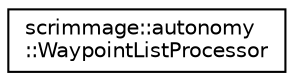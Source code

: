 digraph "Graphical Class Hierarchy"
{
 // LATEX_PDF_SIZE
  edge [fontname="Helvetica",fontsize="10",labelfontname="Helvetica",labelfontsize="10"];
  node [fontname="Helvetica",fontsize="10",shape=record];
  rankdir="LR";
  Node0 [label="scrimmage::autonomy\l::WaypointListProcessor",height=0.2,width=0.4,color="black", fillcolor="white", style="filled",URL="$classscrimmage_1_1autonomy_1_1WaypointListProcessor.html",tooltip=" "];
}
